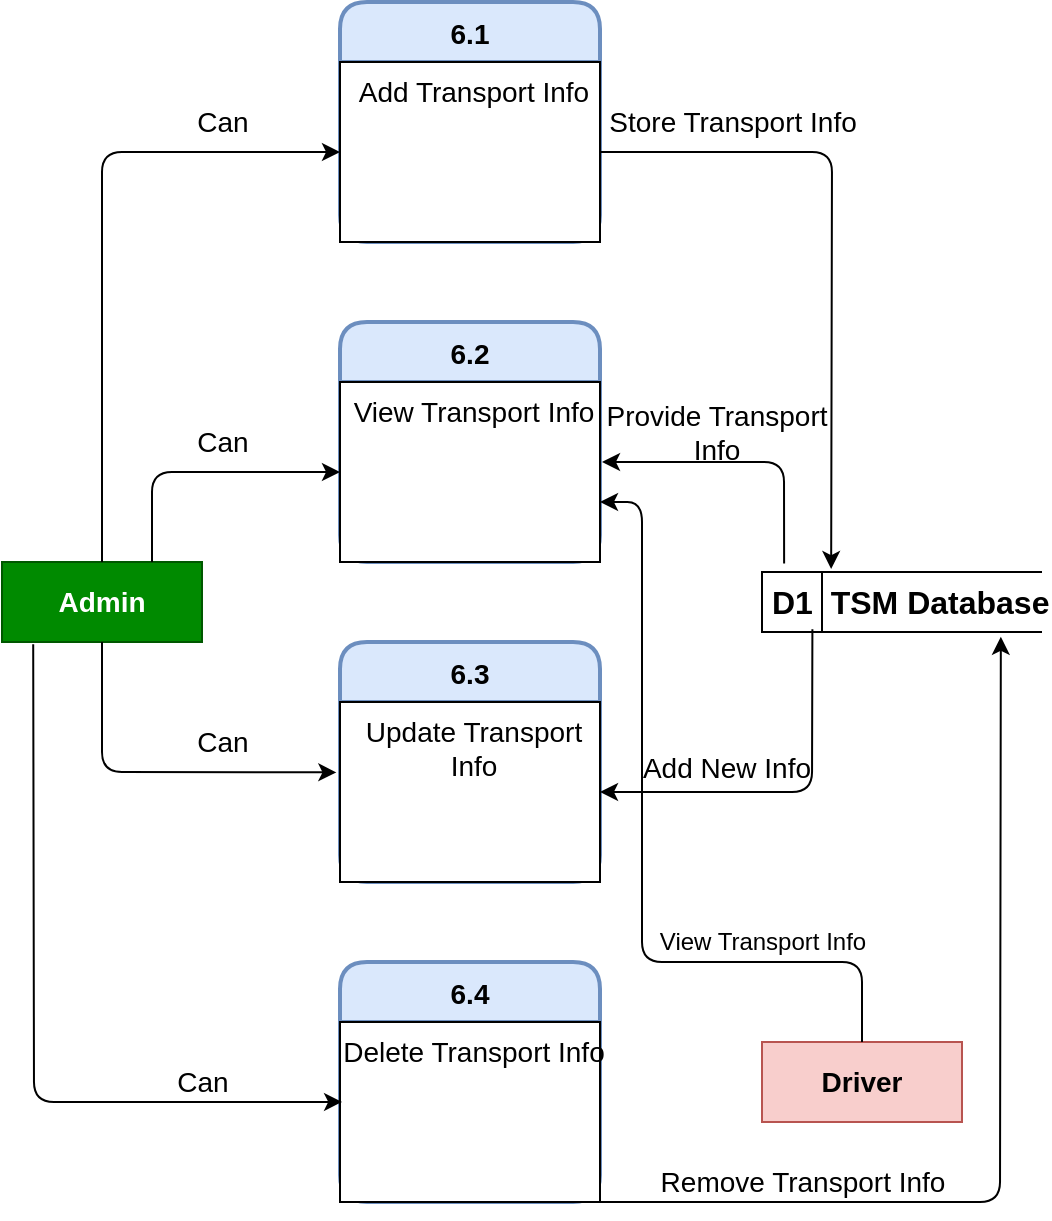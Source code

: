 <mxfile version="15.3.4" type="github">
  <diagram id="XgAlg8wFspZxP0kKtR2K" name="Page-1">
    <mxGraphModel dx="1566" dy="637" grid="0" gridSize="10" guides="1" tooltips="1" connect="1" arrows="1" fold="1" page="1" pageScale="1" pageWidth="827" pageHeight="1169" math="0" shadow="0">
      <root>
        <mxCell id="0" />
        <mxCell id="1" parent="0" />
        <mxCell id="qsNnu-iR1UT7rx6P0dh6-1" value="6.1" style="swimlane;childLayout=stackLayout;horizontal=1;startSize=30;horizontalStack=0;rounded=1;fontSize=14;fontStyle=1;strokeWidth=2;resizeParent=0;resizeLast=1;shadow=0;dashed=0;align=center;hachureGap=4;pointerEvents=0;fillColor=#dae8fc;strokeColor=#6c8ebf;" vertex="1" parent="1">
          <mxGeometry x="349" y="80" width="130" height="120" as="geometry" />
        </mxCell>
        <mxCell id="qsNnu-iR1UT7rx6P0dh6-2" value="Add Transport Info" style="align=center;spacingLeft=4;fontSize=14;verticalAlign=top;resizable=0;rotatable=0;part=1;" vertex="1" parent="qsNnu-iR1UT7rx6P0dh6-1">
          <mxGeometry y="30" width="130" height="90" as="geometry" />
        </mxCell>
        <mxCell id="qsNnu-iR1UT7rx6P0dh6-3" value="" style="align=center;spacingLeft=4;fontSize=14;verticalAlign=top;resizable=0;rotatable=0;part=1;" vertex="1" parent="qsNnu-iR1UT7rx6P0dh6-1">
          <mxGeometry y="120" width="130" as="geometry" />
        </mxCell>
        <mxCell id="qsNnu-iR1UT7rx6P0dh6-4" value="" style="align=center;spacingLeft=4;fontSize=14;verticalAlign=top;resizable=0;rotatable=0;part=1;" vertex="1" parent="qsNnu-iR1UT7rx6P0dh6-1">
          <mxGeometry y="120" width="130" as="geometry" />
        </mxCell>
        <mxCell id="qsNnu-iR1UT7rx6P0dh6-5" value="6.2" style="swimlane;childLayout=stackLayout;horizontal=1;startSize=30;horizontalStack=0;rounded=1;fontSize=14;fontStyle=1;strokeWidth=2;resizeParent=0;resizeLast=1;shadow=0;dashed=0;align=center;hachureGap=4;pointerEvents=0;fillColor=#dae8fc;strokeColor=#6c8ebf;" vertex="1" parent="1">
          <mxGeometry x="349" y="240" width="130" height="120" as="geometry" />
        </mxCell>
        <mxCell id="qsNnu-iR1UT7rx6P0dh6-6" value="View Transport Info" style="align=center;spacingLeft=4;fontSize=14;verticalAlign=top;resizable=0;rotatable=0;part=1;" vertex="1" parent="qsNnu-iR1UT7rx6P0dh6-5">
          <mxGeometry y="30" width="130" height="90" as="geometry" />
        </mxCell>
        <mxCell id="qsNnu-iR1UT7rx6P0dh6-7" value="" style="align=center;spacingLeft=4;fontSize=14;verticalAlign=top;resizable=0;rotatable=0;part=1;" vertex="1" parent="qsNnu-iR1UT7rx6P0dh6-5">
          <mxGeometry y="120" width="130" as="geometry" />
        </mxCell>
        <mxCell id="qsNnu-iR1UT7rx6P0dh6-8" value="" style="align=center;spacingLeft=4;fontSize=14;verticalAlign=top;resizable=0;rotatable=0;part=1;" vertex="1" parent="qsNnu-iR1UT7rx6P0dh6-5">
          <mxGeometry y="120" width="130" as="geometry" />
        </mxCell>
        <mxCell id="qsNnu-iR1UT7rx6P0dh6-13" value="6.3" style="swimlane;childLayout=stackLayout;horizontal=1;startSize=30;horizontalStack=0;rounded=1;fontSize=14;fontStyle=1;strokeWidth=2;resizeParent=0;resizeLast=1;shadow=0;dashed=0;align=center;hachureGap=4;pointerEvents=0;fillColor=#dae8fc;strokeColor=#6c8ebf;" vertex="1" parent="1">
          <mxGeometry x="349" y="400" width="130" height="120" as="geometry" />
        </mxCell>
        <mxCell id="qsNnu-iR1UT7rx6P0dh6-14" value="Update Transport&#xa;Info" style="align=center;spacingLeft=4;fontSize=14;verticalAlign=top;resizable=0;rotatable=0;part=1;" vertex="1" parent="qsNnu-iR1UT7rx6P0dh6-13">
          <mxGeometry y="30" width="130" height="90" as="geometry" />
        </mxCell>
        <mxCell id="qsNnu-iR1UT7rx6P0dh6-15" value="" style="align=center;spacingLeft=4;fontSize=14;verticalAlign=top;resizable=0;rotatable=0;part=1;" vertex="1" parent="qsNnu-iR1UT7rx6P0dh6-13">
          <mxGeometry y="120" width="130" as="geometry" />
        </mxCell>
        <mxCell id="qsNnu-iR1UT7rx6P0dh6-16" value="" style="align=center;spacingLeft=4;fontSize=14;verticalAlign=top;resizable=0;rotatable=0;part=1;" vertex="1" parent="qsNnu-iR1UT7rx6P0dh6-13">
          <mxGeometry y="120" width="130" as="geometry" />
        </mxCell>
        <mxCell id="qsNnu-iR1UT7rx6P0dh6-17" value="6.4" style="swimlane;childLayout=stackLayout;horizontal=1;startSize=30;horizontalStack=0;rounded=1;fontSize=14;fontStyle=1;strokeWidth=2;resizeParent=0;resizeLast=1;shadow=0;dashed=0;align=center;hachureGap=4;pointerEvents=0;fillColor=#dae8fc;strokeColor=#6c8ebf;" vertex="1" parent="1">
          <mxGeometry x="349" y="560" width="130" height="120" as="geometry" />
        </mxCell>
        <mxCell id="qsNnu-iR1UT7rx6P0dh6-18" value="Delete Transport Info" style="align=center;spacingLeft=4;fontSize=14;verticalAlign=top;resizable=0;rotatable=0;part=1;" vertex="1" parent="qsNnu-iR1UT7rx6P0dh6-17">
          <mxGeometry y="30" width="130" height="90" as="geometry" />
        </mxCell>
        <mxCell id="qsNnu-iR1UT7rx6P0dh6-19" value="" style="align=center;spacingLeft=4;fontSize=14;verticalAlign=top;resizable=0;rotatable=0;part=1;" vertex="1" parent="qsNnu-iR1UT7rx6P0dh6-17">
          <mxGeometry y="120" width="130" as="geometry" />
        </mxCell>
        <mxCell id="qsNnu-iR1UT7rx6P0dh6-20" value="" style="align=center;spacingLeft=4;fontSize=14;verticalAlign=top;resizable=0;rotatable=0;part=1;" vertex="1" parent="qsNnu-iR1UT7rx6P0dh6-17">
          <mxGeometry y="120" width="130" as="geometry" />
        </mxCell>
        <mxCell id="qsNnu-iR1UT7rx6P0dh6-22" value="&lt;b&gt;&lt;font style=&quot;font-size: 14px&quot;&gt;Driver&lt;/font&gt;&lt;/b&gt;" style="whiteSpace=wrap;html=1;align=center;hachureGap=4;pointerEvents=0;fillColor=#f8cecc;strokeColor=#b85450;" vertex="1" parent="1">
          <mxGeometry x="560" y="600" width="100" height="40" as="geometry" />
        </mxCell>
        <mxCell id="qsNnu-iR1UT7rx6P0dh6-23" value="&lt;b&gt;&lt;font style=&quot;font-size: 14px&quot;&gt;Admin&lt;/font&gt;&lt;/b&gt;" style="whiteSpace=wrap;html=1;align=center;hachureGap=4;pointerEvents=0;fillColor=#008a00;strokeColor=#005700;fontColor=#ffffff;" vertex="1" parent="1">
          <mxGeometry x="180" y="360" width="100" height="40" as="geometry" />
        </mxCell>
        <mxCell id="qsNnu-iR1UT7rx6P0dh6-24" value="&lt;font size=&quot;3&quot;&gt;&lt;b&gt;D1&amp;nbsp; TSM Database&lt;/b&gt;&lt;/font&gt;" style="html=1;dashed=0;whitespace=wrap;shape=mxgraph.dfd.dataStoreID;align=left;spacingLeft=3;points=[[0,0],[0.5,0],[1,0],[0,0.5],[1,0.5],[0,1],[0.5,1],[1,1]];hachureGap=4;pointerEvents=0;" vertex="1" parent="1">
          <mxGeometry x="560" y="365" width="140" height="30" as="geometry" />
        </mxCell>
        <mxCell id="qsNnu-iR1UT7rx6P0dh6-25" value="" style="endArrow=classic;html=1;sourcePerimeterSpacing=8;targetPerimeterSpacing=8;exitX=0.5;exitY=0;exitDx=0;exitDy=0;entryX=0;entryY=0.5;entryDx=0;entryDy=0;" edge="1" parent="1" source="qsNnu-iR1UT7rx6P0dh6-23" target="qsNnu-iR1UT7rx6P0dh6-2">
          <mxGeometry width="50" height="50" relative="1" as="geometry">
            <mxPoint x="440" y="370" as="sourcePoint" />
            <mxPoint x="360" y="160" as="targetPoint" />
            <Array as="points">
              <mxPoint x="230" y="155" />
            </Array>
          </mxGeometry>
        </mxCell>
        <mxCell id="qsNnu-iR1UT7rx6P0dh6-26" value="&lt;font style=&quot;font-size: 14px&quot;&gt;Can&lt;/font&gt;" style="text;html=1;align=center;verticalAlign=middle;resizable=0;points=[];autosize=1;strokeColor=none;fillColor=none;" vertex="1" parent="1">
          <mxGeometry x="270" y="130" width="40" height="20" as="geometry" />
        </mxCell>
        <mxCell id="qsNnu-iR1UT7rx6P0dh6-27" value="" style="endArrow=classic;html=1;sourcePerimeterSpacing=8;targetPerimeterSpacing=8;exitX=1;exitY=0.5;exitDx=0;exitDy=0;entryX=0.247;entryY=-0.049;entryDx=0;entryDy=0;entryPerimeter=0;" edge="1" parent="1" source="qsNnu-iR1UT7rx6P0dh6-2" target="qsNnu-iR1UT7rx6P0dh6-24">
          <mxGeometry width="50" height="50" relative="1" as="geometry">
            <mxPoint x="410" y="350" as="sourcePoint" />
            <mxPoint x="460" y="300" as="targetPoint" />
            <Array as="points">
              <mxPoint x="595" y="155" />
            </Array>
          </mxGeometry>
        </mxCell>
        <mxCell id="qsNnu-iR1UT7rx6P0dh6-28" value="&lt;font style=&quot;font-size: 14px&quot;&gt;Store Transport Info&lt;/font&gt;" style="text;html=1;align=center;verticalAlign=middle;resizable=0;points=[];autosize=1;strokeColor=none;fillColor=none;" vertex="1" parent="1">
          <mxGeometry x="475" y="130" width="140" height="20" as="geometry" />
        </mxCell>
        <mxCell id="qsNnu-iR1UT7rx6P0dh6-29" value="" style="endArrow=classic;html=1;sourcePerimeterSpacing=8;targetPerimeterSpacing=8;exitX=0.079;exitY=-0.143;exitDx=0;exitDy=0;exitPerimeter=0;" edge="1" parent="1" source="qsNnu-iR1UT7rx6P0dh6-24">
          <mxGeometry width="50" height="50" relative="1" as="geometry">
            <mxPoint x="410" y="350" as="sourcePoint" />
            <mxPoint x="480" y="310" as="targetPoint" />
            <Array as="points">
              <mxPoint x="571" y="310" />
            </Array>
          </mxGeometry>
        </mxCell>
        <mxCell id="qsNnu-iR1UT7rx6P0dh6-30" value="&lt;font style=&quot;font-size: 14px&quot;&gt;Provide Transport&lt;br&gt;Info&lt;br&gt;&lt;/font&gt;" style="text;html=1;align=center;verticalAlign=middle;resizable=0;points=[];autosize=1;strokeColor=none;fillColor=none;" vertex="1" parent="1">
          <mxGeometry x="472" y="280" width="130" height="30" as="geometry" />
        </mxCell>
        <mxCell id="qsNnu-iR1UT7rx6P0dh6-32" value="" style="endArrow=classic;html=1;sourcePerimeterSpacing=8;targetPerimeterSpacing=8;exitX=0.75;exitY=0;exitDx=0;exitDy=0;entryX=0;entryY=0.5;entryDx=0;entryDy=0;" edge="1" parent="1" source="qsNnu-iR1UT7rx6P0dh6-23" target="qsNnu-iR1UT7rx6P0dh6-6">
          <mxGeometry width="50" height="50" relative="1" as="geometry">
            <mxPoint x="410" y="340" as="sourcePoint" />
            <mxPoint x="460" y="290" as="targetPoint" />
            <Array as="points">
              <mxPoint x="255" y="315" />
            </Array>
          </mxGeometry>
        </mxCell>
        <mxCell id="qsNnu-iR1UT7rx6P0dh6-33" value="&lt;font style=&quot;font-size: 14px&quot;&gt;Can&lt;/font&gt;" style="text;html=1;align=center;verticalAlign=middle;resizable=0;points=[];autosize=1;strokeColor=none;fillColor=none;" vertex="1" parent="1">
          <mxGeometry x="270" y="290" width="40" height="20" as="geometry" />
        </mxCell>
        <mxCell id="qsNnu-iR1UT7rx6P0dh6-34" value="" style="endArrow=classic;html=1;sourcePerimeterSpacing=8;targetPerimeterSpacing=8;exitX=0.5;exitY=1;exitDx=0;exitDy=0;entryX=-0.014;entryY=0.391;entryDx=0;entryDy=0;entryPerimeter=0;" edge="1" parent="1" source="qsNnu-iR1UT7rx6P0dh6-23" target="qsNnu-iR1UT7rx6P0dh6-14">
          <mxGeometry width="50" height="50" relative="1" as="geometry">
            <mxPoint x="410" y="340" as="sourcePoint" />
            <mxPoint x="460" y="290" as="targetPoint" />
            <Array as="points">
              <mxPoint x="230" y="465" />
            </Array>
          </mxGeometry>
        </mxCell>
        <mxCell id="qsNnu-iR1UT7rx6P0dh6-35" value="&lt;font style=&quot;font-size: 14px&quot;&gt;Can&lt;/font&gt;" style="text;html=1;align=center;verticalAlign=middle;resizable=0;points=[];autosize=1;strokeColor=none;fillColor=none;" vertex="1" parent="1">
          <mxGeometry x="270" y="440" width="40" height="20" as="geometry" />
        </mxCell>
        <mxCell id="qsNnu-iR1UT7rx6P0dh6-36" value="" style="endArrow=classic;html=1;sourcePerimeterSpacing=8;targetPerimeterSpacing=8;exitX=0.156;exitY=1.029;exitDx=0;exitDy=0;exitPerimeter=0;entryX=0.008;entryY=0.444;entryDx=0;entryDy=0;entryPerimeter=0;" edge="1" parent="1" source="qsNnu-iR1UT7rx6P0dh6-23" target="qsNnu-iR1UT7rx6P0dh6-18">
          <mxGeometry width="50" height="50" relative="1" as="geometry">
            <mxPoint x="410" y="570" as="sourcePoint" />
            <mxPoint x="460" y="520" as="targetPoint" />
            <Array as="points">
              <mxPoint x="196" y="630" />
            </Array>
          </mxGeometry>
        </mxCell>
        <mxCell id="qsNnu-iR1UT7rx6P0dh6-37" value="&lt;font style=&quot;font-size: 14px&quot;&gt;Can&lt;/font&gt;" style="text;html=1;align=center;verticalAlign=middle;resizable=0;points=[];autosize=1;strokeColor=none;fillColor=none;" vertex="1" parent="1">
          <mxGeometry x="260" y="610" width="40" height="20" as="geometry" />
        </mxCell>
        <mxCell id="qsNnu-iR1UT7rx6P0dh6-38" value="" style="endArrow=classic;html=1;sourcePerimeterSpacing=8;targetPerimeterSpacing=8;exitX=0.5;exitY=0;exitDx=0;exitDy=0;entryX=1;entryY=0.75;entryDx=0;entryDy=0;" edge="1" parent="1" source="qsNnu-iR1UT7rx6P0dh6-22" target="qsNnu-iR1UT7rx6P0dh6-5">
          <mxGeometry width="50" height="50" relative="1" as="geometry">
            <mxPoint x="410" y="570" as="sourcePoint" />
            <mxPoint x="460" y="520" as="targetPoint" />
            <Array as="points">
              <mxPoint x="610" y="560" />
              <mxPoint x="500" y="560" />
              <mxPoint x="500" y="330" />
            </Array>
          </mxGeometry>
        </mxCell>
        <mxCell id="qsNnu-iR1UT7rx6P0dh6-39" value="View Transport Info" style="text;html=1;align=center;verticalAlign=middle;resizable=0;points=[];autosize=1;strokeColor=none;fillColor=none;" vertex="1" parent="1">
          <mxGeometry x="500" y="540" width="120" height="20" as="geometry" />
        </mxCell>
        <mxCell id="qsNnu-iR1UT7rx6P0dh6-40" value="" style="endArrow=classic;html=1;sourcePerimeterSpacing=8;targetPerimeterSpacing=8;exitX=1;exitY=1;exitDx=0;exitDy=0;entryX=0.853;entryY=1.08;entryDx=0;entryDy=0;entryPerimeter=0;" edge="1" parent="1" source="qsNnu-iR1UT7rx6P0dh6-18" target="qsNnu-iR1UT7rx6P0dh6-24">
          <mxGeometry width="50" height="50" relative="1" as="geometry">
            <mxPoint x="410" y="570" as="sourcePoint" />
            <mxPoint x="460" y="520" as="targetPoint" />
            <Array as="points">
              <mxPoint x="679" y="680" />
            </Array>
          </mxGeometry>
        </mxCell>
        <mxCell id="qsNnu-iR1UT7rx6P0dh6-41" value="&lt;font style=&quot;font-size: 14px&quot;&gt;Remove Transport Info&lt;/font&gt;" style="text;html=1;align=center;verticalAlign=middle;resizable=0;points=[];autosize=1;strokeColor=none;fillColor=none;" vertex="1" parent="1">
          <mxGeometry x="500" y="660" width="160" height="20" as="geometry" />
        </mxCell>
        <mxCell id="qsNnu-iR1UT7rx6P0dh6-42" value="" style="endArrow=classic;html=1;sourcePerimeterSpacing=8;targetPerimeterSpacing=8;exitX=0.18;exitY=0.955;exitDx=0;exitDy=0;exitPerimeter=0;entryX=1;entryY=0.5;entryDx=0;entryDy=0;" edge="1" parent="1" source="qsNnu-iR1UT7rx6P0dh6-24" target="qsNnu-iR1UT7rx6P0dh6-14">
          <mxGeometry width="50" height="50" relative="1" as="geometry">
            <mxPoint x="410" y="570" as="sourcePoint" />
            <mxPoint x="460" y="520" as="targetPoint" />
            <Array as="points">
              <mxPoint x="585" y="475" />
            </Array>
          </mxGeometry>
        </mxCell>
        <mxCell id="qsNnu-iR1UT7rx6P0dh6-43" value="&lt;font style=&quot;font-size: 14px&quot;&gt;Add New Info&lt;/font&gt;" style="text;html=1;align=center;verticalAlign=middle;resizable=0;points=[];autosize=1;strokeColor=none;fillColor=none;" vertex="1" parent="1">
          <mxGeometry x="492" y="453" width="100" height="20" as="geometry" />
        </mxCell>
      </root>
    </mxGraphModel>
  </diagram>
</mxfile>
